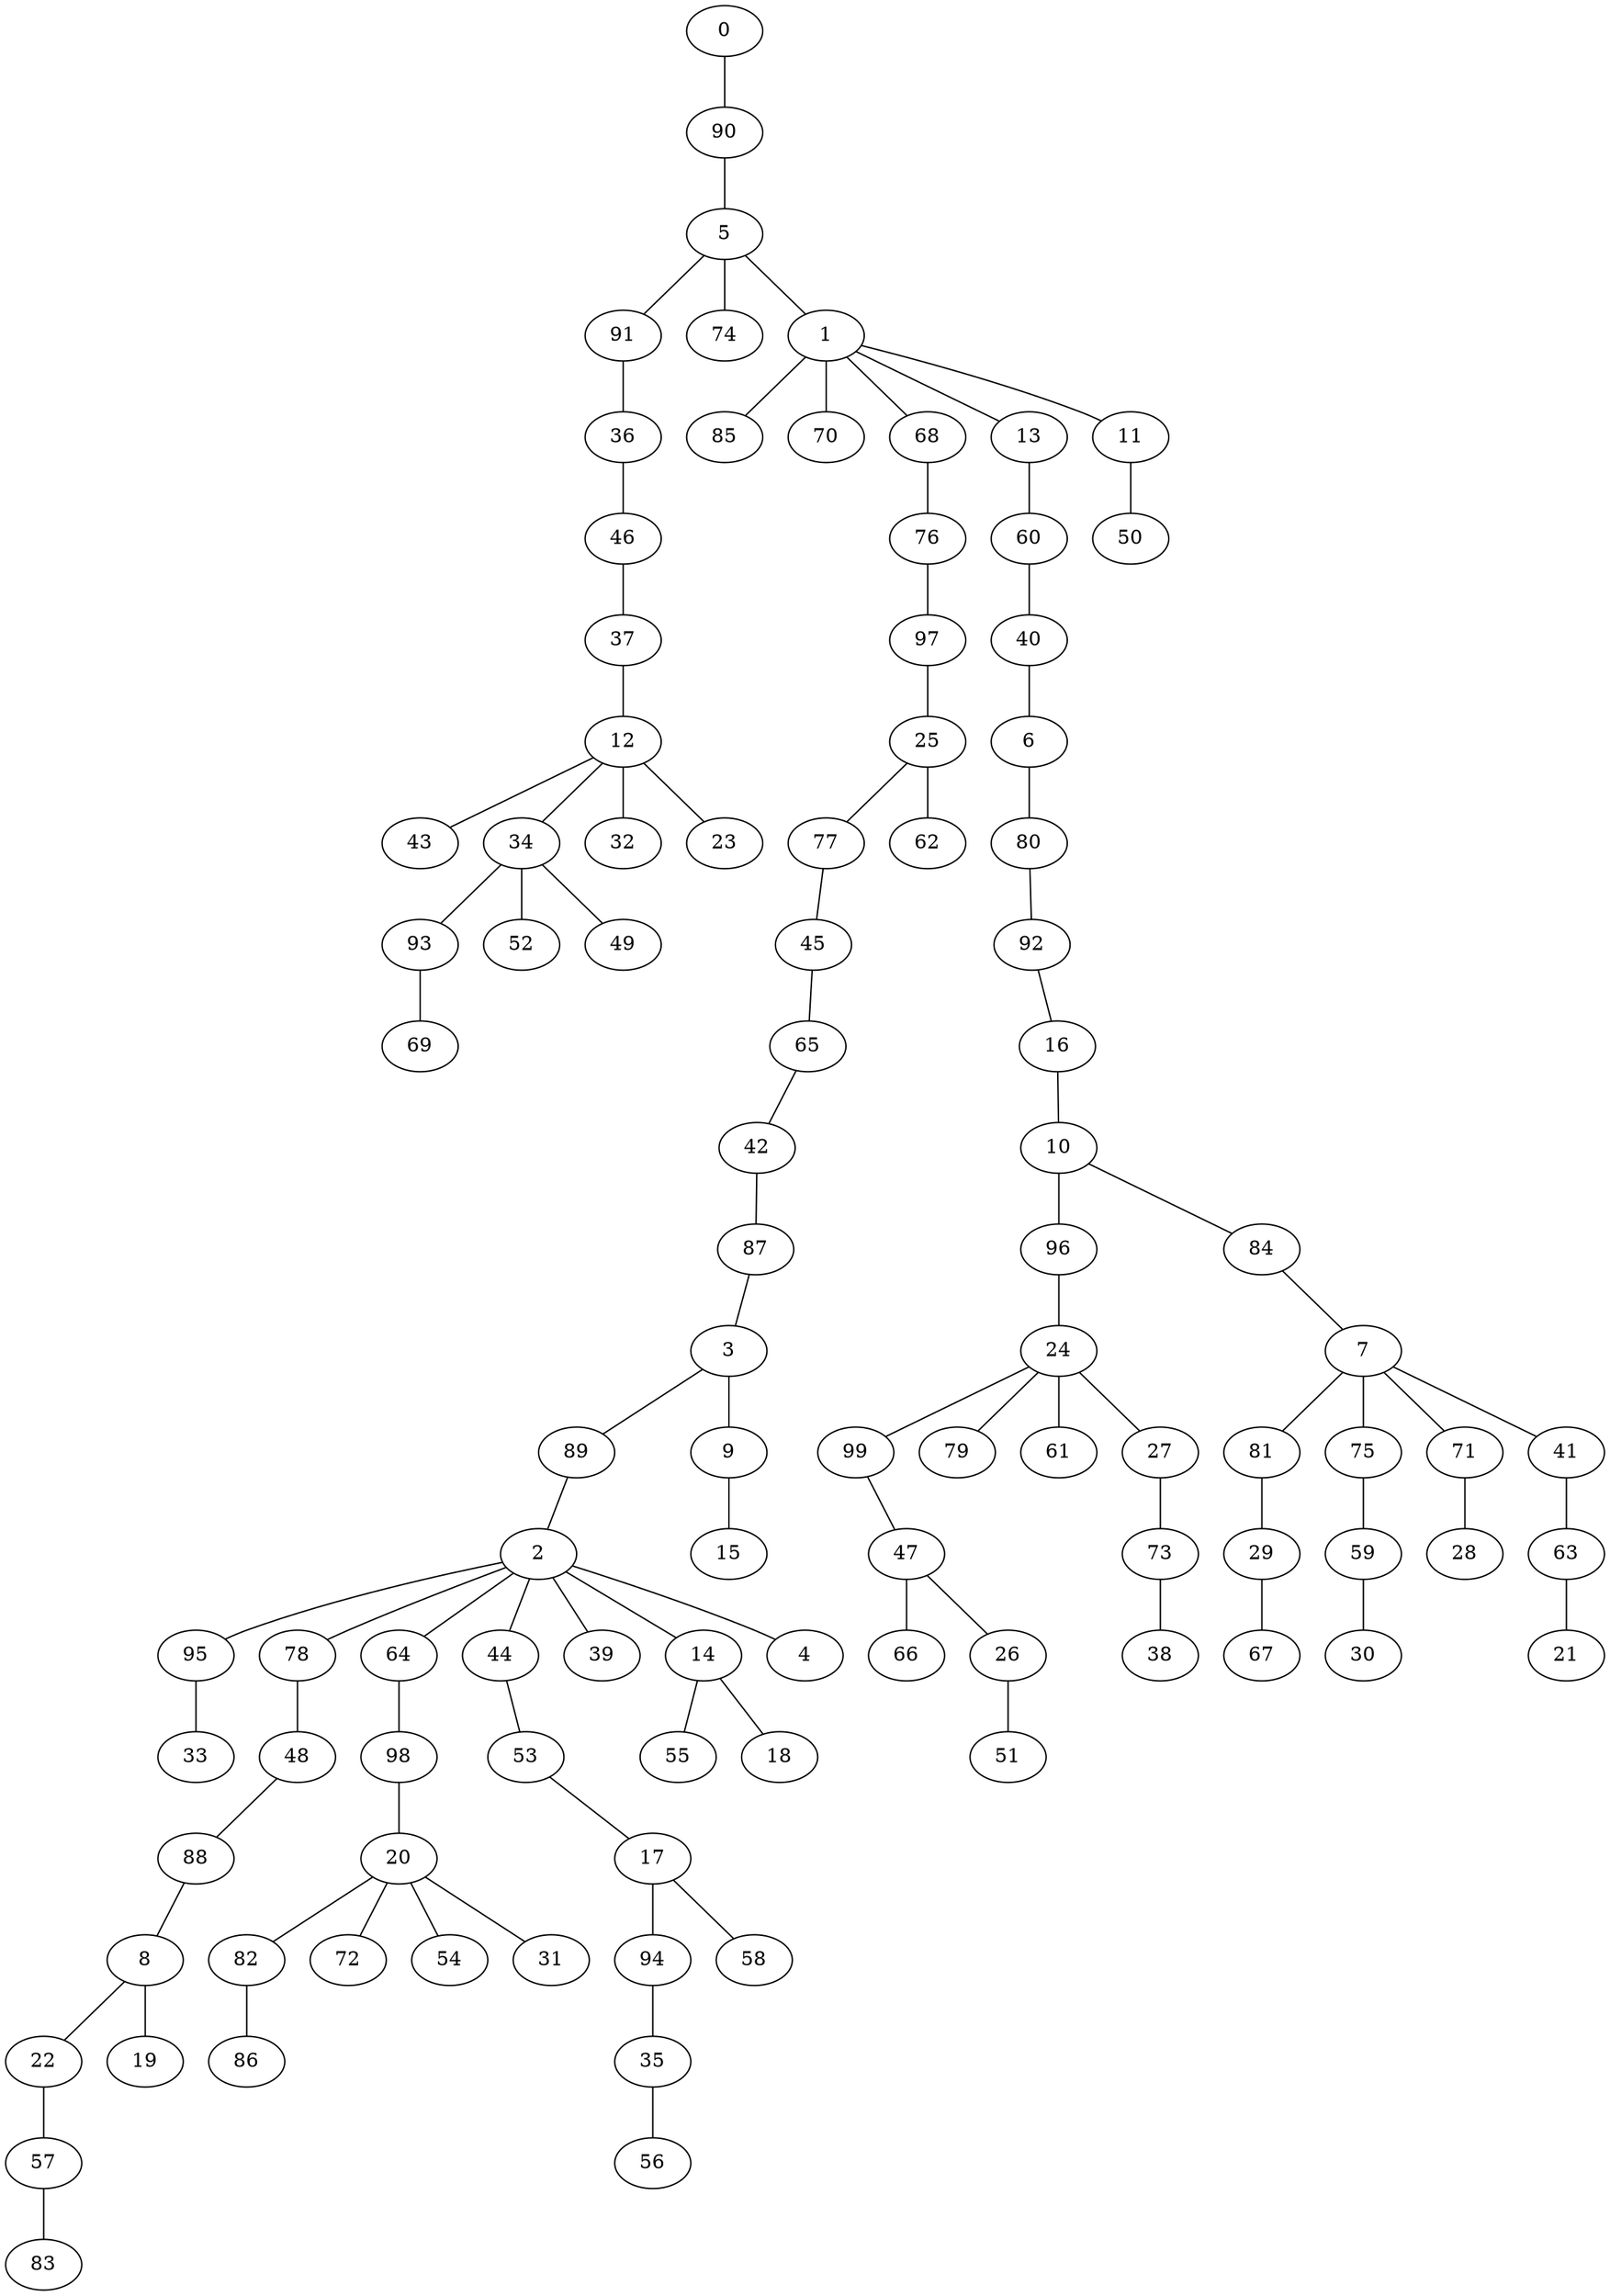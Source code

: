 graph DFS_I_grafoDorogovtsev_100  {
0;
90;
5;
91;
36;
46;
37;
12;
43;
34;
93;
69;
52;
49;
32;
23;
74;
1;
85;
70;
68;
76;
97;
25;
77;
45;
65;
42;
87;
3;
89;
2;
95;
33;
78;
48;
88;
8;
22;
57;
83;
19;
64;
98;
20;
82;
86;
72;
54;
31;
44;
53;
17;
94;
35;
56;
58;
39;
14;
55;
18;
4;
9;
15;
62;
13;
60;
40;
6;
80;
92;
16;
10;
96;
24;
99;
47;
66;
26;
51;
79;
61;
27;
73;
38;
84;
7;
81;
29;
67;
75;
59;
30;
71;
28;
41;
63;
21;
11;
50;
0 -- 90;
90 -- 5;
5 -- 91;
91 -- 36;
36 -- 46;
46 -- 37;
37 -- 12;
12 -- 43;
12 -- 34;
34 -- 93;
93 -- 69;
34 -- 52;
34 -- 49;
12 -- 32;
12 -- 23;
5 -- 74;
5 -- 1;
1 -- 85;
1 -- 70;
1 -- 68;
68 -- 76;
76 -- 97;
97 -- 25;
25 -- 77;
77 -- 45;
45 -- 65;
65 -- 42;
42 -- 87;
87 -- 3;
3 -- 89;
89 -- 2;
2 -- 95;
95 -- 33;
2 -- 78;
78 -- 48;
48 -- 88;
88 -- 8;
8 -- 22;
22 -- 57;
57 -- 83;
8 -- 19;
2 -- 64;
64 -- 98;
98 -- 20;
20 -- 82;
82 -- 86;
20 -- 72;
20 -- 54;
20 -- 31;
2 -- 44;
44 -- 53;
53 -- 17;
17 -- 94;
94 -- 35;
35 -- 56;
17 -- 58;
2 -- 39;
2 -- 14;
14 -- 55;
14 -- 18;
2 -- 4;
3 -- 9;
9 -- 15;
25 -- 62;
1 -- 13;
13 -- 60;
60 -- 40;
40 -- 6;
6 -- 80;
80 -- 92;
92 -- 16;
16 -- 10;
10 -- 96;
96 -- 24;
24 -- 99;
99 -- 47;
47 -- 66;
47 -- 26;
26 -- 51;
24 -- 79;
24 -- 61;
24 -- 27;
27 -- 73;
73 -- 38;
10 -- 84;
84 -- 7;
7 -- 81;
81 -- 29;
29 -- 67;
7 -- 75;
75 -- 59;
59 -- 30;
7 -- 71;
71 -- 28;
7 -- 41;
41 -- 63;
63 -- 21;
1 -- 11;
11 -- 50;
}